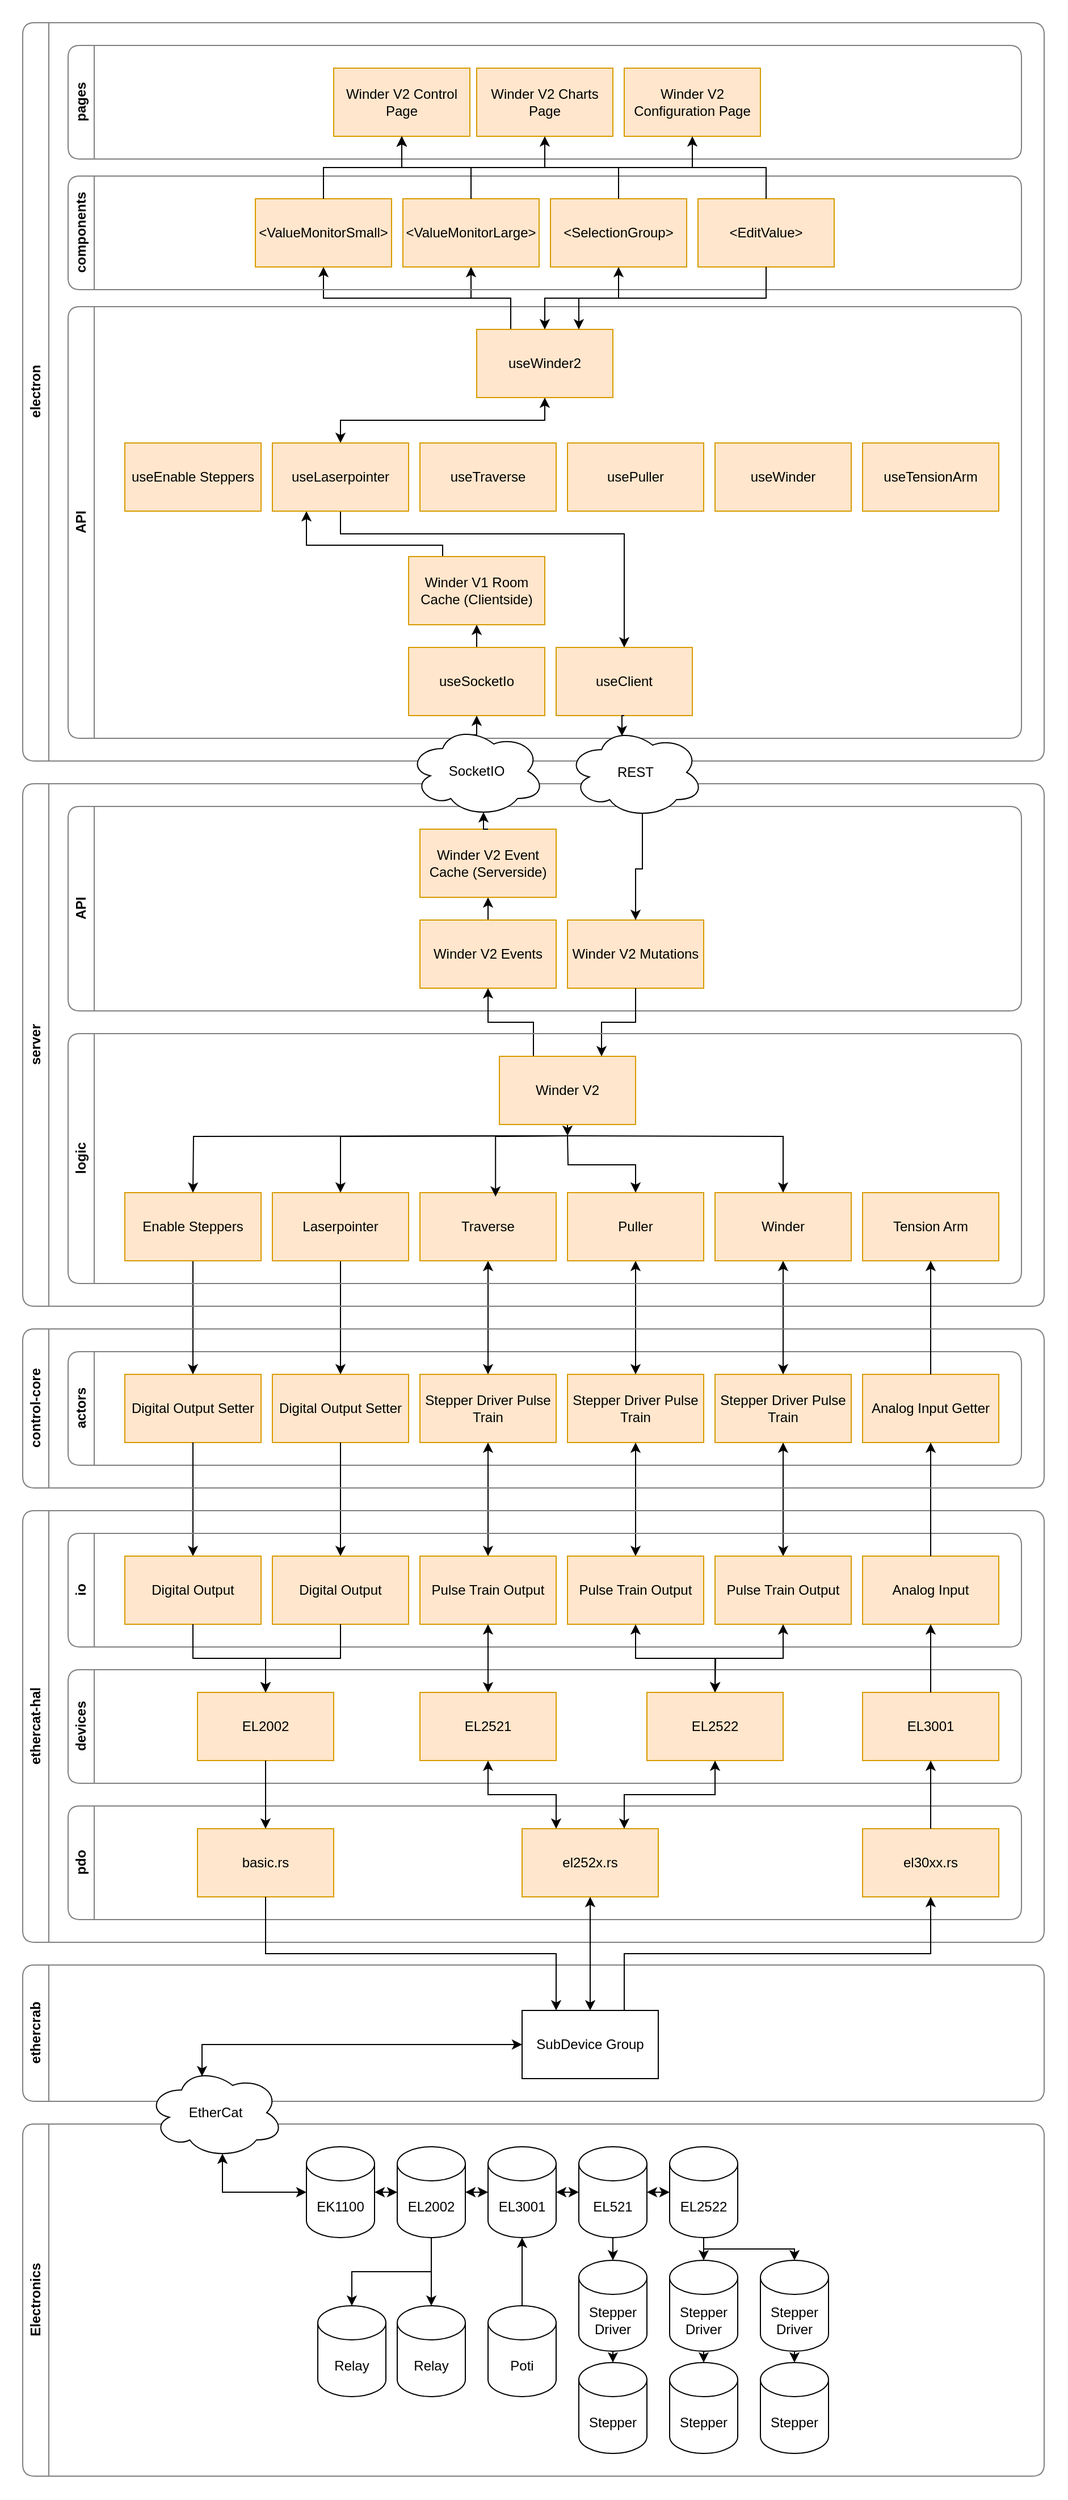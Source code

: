 <mxfile>
    <diagram name="Page-1" id="TPjBxsTrKfkMUETpgSOp">
        <mxGraphModel dx="678" dy="984" grid="1" gridSize="10" guides="1" tooltips="1" connect="1" arrows="1" fold="1" page="1" pageScale="1" pageWidth="827" pageHeight="1169" math="0" shadow="0">
            <root>
                <mxCell id="0"/>
                <mxCell id="1" parent="0"/>
                <mxCell id="13" value="" style="swimlane;startSize=0;swimlaneFillColor=default;strokeColor=none;" vertex="1" parent="1">
                    <mxGeometry x="380" y="30" width="940" height="2200" as="geometry"/>
                </mxCell>
                <mxCell id="PiR0quXcLcdD8ighfNz7-60" value="actors" style="swimlane;horizontal=0;whiteSpace=wrap;html=1;gradientColor=none;rounded=1;shadow=0;strokeColor=#808080;" parent="13" vertex="1">
                    <mxGeometry x="60" y="1190" width="840" height="100" as="geometry"/>
                </mxCell>
                <mxCell id="PiR0quXcLcdD8ighfNz7-48" value="Digital Output Setter" style="rounded=0;whiteSpace=wrap;html=1;fillColor=#ffe6cc;strokeColor=#d79b00;" parent="PiR0quXcLcdD8ighfNz7-60" vertex="1">
                    <mxGeometry x="180" y="20" width="120" height="60" as="geometry"/>
                </mxCell>
                <mxCell id="PiR0quXcLcdD8ighfNz7-49" value="Stepper Driver Pulse Train" style="rounded=0;whiteSpace=wrap;html=1;fillColor=#ffe6cc;strokeColor=#d79b00;" parent="PiR0quXcLcdD8ighfNz7-60" vertex="1">
                    <mxGeometry x="440" y="20" width="120" height="60" as="geometry"/>
                </mxCell>
                <mxCell id="PiR0quXcLcdD8ighfNz7-50" value="Stepper Driver Pulse Train" style="rounded=0;whiteSpace=wrap;html=1;fillColor=#ffe6cc;strokeColor=#d79b00;" parent="PiR0quXcLcdD8ighfNz7-60" vertex="1">
                    <mxGeometry x="570" y="20" width="120" height="60" as="geometry"/>
                </mxCell>
                <mxCell id="PiR0quXcLcdD8ighfNz7-51" value="Stepper Driver Pulse Train" style="rounded=0;whiteSpace=wrap;html=1;fillColor=#ffe6cc;strokeColor=#d79b00;" parent="PiR0quXcLcdD8ighfNz7-60" vertex="1">
                    <mxGeometry x="310" y="20" width="120" height="60" as="geometry"/>
                </mxCell>
                <mxCell id="PiR0quXcLcdD8ighfNz7-52" value="Analog Input Getter" style="rounded=0;whiteSpace=wrap;html=1;fillColor=#ffe6cc;strokeColor=#d79b00;" parent="PiR0quXcLcdD8ighfNz7-60" vertex="1">
                    <mxGeometry x="700" y="20" width="120" height="60" as="geometry"/>
                </mxCell>
                <mxCell id="PiR0quXcLcdD8ighfNz7-62" value="Digital Output Setter" style="rounded=0;whiteSpace=wrap;html=1;fillColor=#ffe6cc;strokeColor=#d79b00;" parent="PiR0quXcLcdD8ighfNz7-60" vertex="1">
                    <mxGeometry x="50" y="20" width="120" height="60" as="geometry"/>
                </mxCell>
                <mxCell id="PiR0quXcLcdD8ighfNz7-79" style="edgeStyle=orthogonalEdgeStyle;rounded=0;orthogonalLoop=1;jettySize=auto;html=1;exitX=0.5;exitY=1;exitDx=0;exitDy=0;entryX=0.5;entryY=0;entryDx=0;entryDy=0;" parent="13" source="PiR0quXcLcdD8ighfNz7-63" target="PiR0quXcLcdD8ighfNz7-62" edge="1">
                    <mxGeometry relative="1" as="geometry">
                        <mxPoint x="170" y="1170" as="targetPoint"/>
                    </mxGeometry>
                </mxCell>
                <mxCell id="PiR0quXcLcdD8ighfNz7-80" style="edgeStyle=orthogonalEdgeStyle;rounded=0;orthogonalLoop=1;jettySize=auto;html=1;exitX=0.5;exitY=1;exitDx=0;exitDy=0;entryX=0.5;entryY=0;entryDx=0;entryDy=0;" parent="13" source="PiR0quXcLcdD8ighfNz7-45" target="PiR0quXcLcdD8ighfNz7-48" edge="1">
                    <mxGeometry relative="1" as="geometry">
                        <mxPoint x="300" y="1170" as="targetPoint"/>
                    </mxGeometry>
                </mxCell>
                <mxCell id="PiR0quXcLcdD8ighfNz7-81" style="edgeStyle=orthogonalEdgeStyle;rounded=0;orthogonalLoop=1;jettySize=auto;html=1;exitX=0.5;exitY=1;exitDx=0;exitDy=0;startArrow=classic;startFill=1;entryX=0.5;entryY=0;entryDx=0;entryDy=0;" parent="13" source="PiR0quXcLcdD8ighfNz7-43" target="PiR0quXcLcdD8ighfNz7-51" edge="1">
                    <mxGeometry relative="1" as="geometry">
                        <mxPoint x="430" y="1170" as="targetPoint"/>
                    </mxGeometry>
                </mxCell>
                <mxCell id="PiR0quXcLcdD8ighfNz7-82" style="edgeStyle=orthogonalEdgeStyle;rounded=0;orthogonalLoop=1;jettySize=auto;html=1;exitX=0.5;exitY=1;exitDx=0;exitDy=0;entryX=0.5;entryY=0;entryDx=0;entryDy=0;startArrow=classic;startFill=1;" parent="13" source="PiR0quXcLcdD8ighfNz7-44" target="PiR0quXcLcdD8ighfNz7-49" edge="1">
                    <mxGeometry relative="1" as="geometry">
                        <mxPoint x="560" y="1170" as="targetPoint"/>
                    </mxGeometry>
                </mxCell>
                <mxCell id="PiR0quXcLcdD8ighfNz7-83" style="edgeStyle=orthogonalEdgeStyle;rounded=0;orthogonalLoop=1;jettySize=auto;html=1;exitX=0.5;exitY=1;exitDx=0;exitDy=0;entryX=0.5;entryY=0;entryDx=0;entryDy=0;startArrow=classic;startFill=1;" parent="13" source="PiR0quXcLcdD8ighfNz7-46" target="PiR0quXcLcdD8ighfNz7-50" edge="1">
                    <mxGeometry relative="1" as="geometry">
                        <mxPoint x="690" y="1170" as="targetPoint"/>
                    </mxGeometry>
                </mxCell>
                <mxCell id="PiR0quXcLcdD8ighfNz7-91" style="edgeStyle=orthogonalEdgeStyle;rounded=0;orthogonalLoop=1;jettySize=auto;html=1;exitX=0.5;exitY=1;exitDx=0;exitDy=0;entryX=0.5;entryY=0;entryDx=0;entryDy=0;" parent="13" source="PiR0quXcLcdD8ighfNz7-62" target="PiR0quXcLcdD8ighfNz7-57" edge="1">
                    <mxGeometry relative="1" as="geometry"/>
                </mxCell>
                <mxCell id="PiR0quXcLcdD8ighfNz7-92" style="edgeStyle=orthogonalEdgeStyle;rounded=0;orthogonalLoop=1;jettySize=auto;html=1;exitX=0.5;exitY=1;exitDx=0;exitDy=0;entryX=0.5;entryY=0;entryDx=0;entryDy=0;" parent="13" source="PiR0quXcLcdD8ighfNz7-48" target="PiR0quXcLcdD8ighfNz7-64" edge="1">
                    <mxGeometry relative="1" as="geometry"/>
                </mxCell>
                <mxCell id="PiR0quXcLcdD8ighfNz7-93" style="edgeStyle=orthogonalEdgeStyle;rounded=0;orthogonalLoop=1;jettySize=auto;html=1;exitX=0.5;exitY=1;exitDx=0;exitDy=0;entryX=0.5;entryY=0;entryDx=0;entryDy=0;startArrow=classic;startFill=1;" parent="13" source="PiR0quXcLcdD8ighfNz7-51" target="PiR0quXcLcdD8ighfNz7-55" edge="1">
                    <mxGeometry relative="1" as="geometry"/>
                </mxCell>
                <mxCell id="PiR0quXcLcdD8ighfNz7-94" style="edgeStyle=orthogonalEdgeStyle;rounded=0;orthogonalLoop=1;jettySize=auto;html=1;exitX=0.5;exitY=1;exitDx=0;exitDy=0;entryX=0.5;entryY=0;entryDx=0;entryDy=0;startArrow=classic;startFill=1;" parent="13" source="PiR0quXcLcdD8ighfNz7-49" target="PiR0quXcLcdD8ighfNz7-54" edge="1">
                    <mxGeometry relative="1" as="geometry"/>
                </mxCell>
                <mxCell id="PiR0quXcLcdD8ighfNz7-95" style="edgeStyle=orthogonalEdgeStyle;rounded=0;orthogonalLoop=1;jettySize=auto;html=1;exitX=0.5;exitY=1;exitDx=0;exitDy=0;entryX=0.5;entryY=0;entryDx=0;entryDy=0;startArrow=classic;startFill=1;" parent="13" source="PiR0quXcLcdD8ighfNz7-50" target="PiR0quXcLcdD8ighfNz7-53" edge="1">
                    <mxGeometry relative="1" as="geometry"/>
                </mxCell>
                <mxCell id="PiR0quXcLcdD8ighfNz7-105" value="ethercat-hal" style="swimlane;horizontal=0;whiteSpace=wrap;html=1;gradientColor=none;rounded=1;shadow=0;strokeColor=#808080;" parent="13" vertex="1">
                    <mxGeometry x="20" y="1330" width="900" height="380" as="geometry"/>
                </mxCell>
                <mxCell id="PiR0quXcLcdD8ighfNz7-61" value="io" style="swimlane;horizontal=0;whiteSpace=wrap;html=1;gradientColor=none;rounded=1;shadow=0;strokeColor=#808080;" parent="PiR0quXcLcdD8ighfNz7-105" vertex="1">
                    <mxGeometry x="40" y="20" width="840" height="100" as="geometry"/>
                </mxCell>
                <mxCell id="PiR0quXcLcdD8ighfNz7-57" value="Digital Output" style="rounded=0;whiteSpace=wrap;html=1;fillColor=#ffe6cc;strokeColor=#d79b00;" parent="PiR0quXcLcdD8ighfNz7-61" vertex="1">
                    <mxGeometry x="50" y="20" width="120" height="60" as="geometry"/>
                </mxCell>
                <mxCell id="PiR0quXcLcdD8ighfNz7-55" value="Pulse Train Output" style="rounded=0;whiteSpace=wrap;html=1;fillColor=#ffe6cc;strokeColor=#d79b00;" parent="PiR0quXcLcdD8ighfNz7-61" vertex="1">
                    <mxGeometry x="310" y="20" width="120" height="60" as="geometry"/>
                </mxCell>
                <mxCell id="PiR0quXcLcdD8ighfNz7-99" style="edgeStyle=orthogonalEdgeStyle;rounded=0;orthogonalLoop=1;jettySize=auto;html=1;exitX=0.5;exitY=1;exitDx=0;exitDy=0;startArrow=classic;startFill=1;" parent="PiR0quXcLcdD8ighfNz7-61" source="PiR0quXcLcdD8ighfNz7-54" edge="1">
                    <mxGeometry relative="1" as="geometry">
                        <mxPoint x="570" y="140.0" as="targetPoint"/>
                    </mxGeometry>
                </mxCell>
                <mxCell id="PiR0quXcLcdD8ighfNz7-54" value="Pulse Train Output" style="rounded=0;whiteSpace=wrap;html=1;fillColor=#ffe6cc;strokeColor=#d79b00;" parent="PiR0quXcLcdD8ighfNz7-61" vertex="1">
                    <mxGeometry x="440" y="20" width="120" height="60" as="geometry"/>
                </mxCell>
                <mxCell id="PiR0quXcLcdD8ighfNz7-53" value="Pulse Train Output" style="rounded=0;whiteSpace=wrap;html=1;fillColor=#ffe6cc;strokeColor=#d79b00;" parent="PiR0quXcLcdD8ighfNz7-61" vertex="1">
                    <mxGeometry x="570" y="20" width="120" height="60" as="geometry"/>
                </mxCell>
                <mxCell id="PiR0quXcLcdD8ighfNz7-56" value="Analog Input" style="rounded=0;whiteSpace=wrap;html=1;fillColor=#ffe6cc;strokeColor=#d79b00;" parent="PiR0quXcLcdD8ighfNz7-61" vertex="1">
                    <mxGeometry x="700" y="20" width="120" height="60" as="geometry"/>
                </mxCell>
                <mxCell id="PiR0quXcLcdD8ighfNz7-64" value="Digital Output" style="rounded=0;whiteSpace=wrap;html=1;fillColor=#ffe6cc;strokeColor=#d79b00;" parent="PiR0quXcLcdD8ighfNz7-61" vertex="1">
                    <mxGeometry x="180" y="20" width="120" height="60" as="geometry"/>
                </mxCell>
                <mxCell id="PiR0quXcLcdD8ighfNz7-65" value="devices" style="swimlane;horizontal=0;whiteSpace=wrap;html=1;gradientColor=none;rounded=1;shadow=0;strokeColor=#808080;" parent="PiR0quXcLcdD8ighfNz7-105" vertex="1">
                    <mxGeometry x="40" y="140" width="840" height="100" as="geometry"/>
                </mxCell>
                <mxCell id="PiR0quXcLcdD8ighfNz7-66" value="EL2002" style="rounded=0;whiteSpace=wrap;html=1;fillColor=#ffe6cc;strokeColor=#d79b00;" parent="PiR0quXcLcdD8ighfNz7-65" vertex="1">
                    <mxGeometry x="114" y="20" width="120" height="60" as="geometry"/>
                </mxCell>
                <mxCell id="PiR0quXcLcdD8ighfNz7-67" value="EL2521" style="rounded=0;whiteSpace=wrap;html=1;fillColor=#ffe6cc;strokeColor=#d79b00;" parent="PiR0quXcLcdD8ighfNz7-65" vertex="1">
                    <mxGeometry x="310" y="20" width="120" height="60" as="geometry"/>
                </mxCell>
                <mxCell id="PiR0quXcLcdD8ighfNz7-69" value="EL2522" style="rounded=0;whiteSpace=wrap;html=1;fillColor=#ffe6cc;strokeColor=#d79b00;" parent="PiR0quXcLcdD8ighfNz7-65" vertex="1">
                    <mxGeometry x="510" y="20" width="120" height="60" as="geometry"/>
                </mxCell>
                <mxCell id="PiR0quXcLcdD8ighfNz7-70" value="EL3001" style="rounded=0;whiteSpace=wrap;html=1;fillColor=#ffe6cc;strokeColor=#d79b00;" parent="PiR0quXcLcdD8ighfNz7-65" vertex="1">
                    <mxGeometry x="700" y="20" width="120" height="60" as="geometry"/>
                </mxCell>
                <mxCell id="PiR0quXcLcdD8ighfNz7-72" value="pdo" style="swimlane;horizontal=0;whiteSpace=wrap;html=1;gradientColor=none;rounded=1;shadow=0;strokeColor=#808080;" parent="PiR0quXcLcdD8ighfNz7-105" vertex="1">
                    <mxGeometry x="40" y="260" width="840" height="100" as="geometry"/>
                </mxCell>
                <mxCell id="PiR0quXcLcdD8ighfNz7-77" value="el30xx.rs" style="rounded=0;whiteSpace=wrap;html=1;fillColor=#ffe6cc;strokeColor=#d79b00;" parent="PiR0quXcLcdD8ighfNz7-72" vertex="1">
                    <mxGeometry x="700" y="20" width="120" height="60" as="geometry"/>
                </mxCell>
                <mxCell id="PiR0quXcLcdD8ighfNz7-98" style="edgeStyle=orthogonalEdgeStyle;rounded=0;orthogonalLoop=1;jettySize=auto;html=1;exitX=0.5;exitY=1;exitDx=0;exitDy=0;entryX=0.5;entryY=0;entryDx=0;entryDy=0;startArrow=classic;startFill=1;" parent="PiR0quXcLcdD8ighfNz7-105" source="PiR0quXcLcdD8ighfNz7-53" target="PiR0quXcLcdD8ighfNz7-69" edge="1">
                    <mxGeometry relative="1" as="geometry"/>
                </mxCell>
                <mxCell id="PiR0quXcLcdD8ighfNz7-100" style="edgeStyle=orthogonalEdgeStyle;rounded=0;orthogonalLoop=1;jettySize=auto;html=1;exitX=0.5;exitY=1;exitDx=0;exitDy=0;entryX=0.5;entryY=0;entryDx=0;entryDy=0;startArrow=classic;startFill=1;" parent="PiR0quXcLcdD8ighfNz7-105" source="PiR0quXcLcdD8ighfNz7-55" target="PiR0quXcLcdD8ighfNz7-67" edge="1">
                    <mxGeometry relative="1" as="geometry"/>
                </mxCell>
                <mxCell id="PiR0quXcLcdD8ighfNz7-101" style="edgeStyle=orthogonalEdgeStyle;rounded=0;orthogonalLoop=1;jettySize=auto;html=1;exitX=0.5;exitY=1;exitDx=0;exitDy=0;entryX=0.5;entryY=0;entryDx=0;entryDy=0;" parent="PiR0quXcLcdD8ighfNz7-105" source="PiR0quXcLcdD8ighfNz7-64" target="PiR0quXcLcdD8ighfNz7-66" edge="1">
                    <mxGeometry relative="1" as="geometry"/>
                </mxCell>
                <mxCell id="PiR0quXcLcdD8ighfNz7-104" style="edgeStyle=orthogonalEdgeStyle;rounded=0;orthogonalLoop=1;jettySize=auto;html=1;exitX=0.5;exitY=1;exitDx=0;exitDy=0;entryX=0.5;entryY=0;entryDx=0;entryDy=0;" parent="PiR0quXcLcdD8ighfNz7-105" source="PiR0quXcLcdD8ighfNz7-57" target="PiR0quXcLcdD8ighfNz7-66" edge="1">
                    <mxGeometry relative="1" as="geometry"/>
                </mxCell>
                <mxCell id="PiR0quXcLcdD8ighfNz7-73" value="basic.rs" style="rounded=0;whiteSpace=wrap;html=1;fillColor=#ffe6cc;strokeColor=#d79b00;" parent="PiR0quXcLcdD8ighfNz7-105" vertex="1">
                    <mxGeometry x="154" y="280" width="120" height="60" as="geometry"/>
                </mxCell>
                <mxCell id="PiR0quXcLcdD8ighfNz7-74" value="el252x.rs" style="rounded=0;whiteSpace=wrap;html=1;fillColor=#ffe6cc;strokeColor=#d79b00;" parent="PiR0quXcLcdD8ighfNz7-105" vertex="1">
                    <mxGeometry x="440" y="280" width="120" height="60" as="geometry"/>
                </mxCell>
                <mxCell id="PiR0quXcLcdD8ighfNz7-113" style="edgeStyle=orthogonalEdgeStyle;rounded=0;orthogonalLoop=1;jettySize=auto;html=1;exitX=0.5;exitY=1;exitDx=0;exitDy=0;entryX=0.5;entryY=0;entryDx=0;entryDy=0;" parent="PiR0quXcLcdD8ighfNz7-105" source="PiR0quXcLcdD8ighfNz7-66" target="PiR0quXcLcdD8ighfNz7-73" edge="1">
                    <mxGeometry relative="1" as="geometry"/>
                </mxCell>
                <mxCell id="PiR0quXcLcdD8ighfNz7-140" style="edgeStyle=orthogonalEdgeStyle;rounded=0;orthogonalLoop=1;jettySize=auto;html=1;exitX=0.5;exitY=1;exitDx=0;exitDy=0;entryX=0.25;entryY=0;entryDx=0;entryDy=0;startArrow=classic;startFill=1;" parent="PiR0quXcLcdD8ighfNz7-105" source="PiR0quXcLcdD8ighfNz7-67" target="PiR0quXcLcdD8ighfNz7-74" edge="1">
                    <mxGeometry relative="1" as="geometry"/>
                </mxCell>
                <mxCell id="PiR0quXcLcdD8ighfNz7-141" style="edgeStyle=orthogonalEdgeStyle;rounded=0;orthogonalLoop=1;jettySize=auto;html=1;exitX=0.5;exitY=1;exitDx=0;exitDy=0;entryX=0.75;entryY=0;entryDx=0;entryDy=0;startArrow=classic;startFill=1;" parent="PiR0quXcLcdD8ighfNz7-105" source="PiR0quXcLcdD8ighfNz7-69" target="PiR0quXcLcdD8ighfNz7-74" edge="1">
                    <mxGeometry relative="1" as="geometry"/>
                </mxCell>
                <mxCell id="PiR0quXcLcdD8ighfNz7-142" style="edgeStyle=orthogonalEdgeStyle;rounded=0;orthogonalLoop=1;jettySize=auto;html=1;exitX=0.5;exitY=0;exitDx=0;exitDy=0;entryX=0.5;entryY=1;entryDx=0;entryDy=0;" parent="PiR0quXcLcdD8ighfNz7-105" source="PiR0quXcLcdD8ighfNz7-77" target="PiR0quXcLcdD8ighfNz7-70" edge="1">
                    <mxGeometry relative="1" as="geometry"/>
                </mxCell>
                <mxCell id="PiR0quXcLcdD8ighfNz7-143" style="edgeStyle=orthogonalEdgeStyle;rounded=0;orthogonalLoop=1;jettySize=auto;html=1;exitX=0.5;exitY=0;exitDx=0;exitDy=0;entryX=0.5;entryY=1;entryDx=0;entryDy=0;" parent="PiR0quXcLcdD8ighfNz7-105" source="PiR0quXcLcdD8ighfNz7-70" target="PiR0quXcLcdD8ighfNz7-56" edge="1">
                    <mxGeometry relative="1" as="geometry"/>
                </mxCell>
                <mxCell id="PiR0quXcLcdD8ighfNz7-112" value="server" style="swimlane;horizontal=0;whiteSpace=wrap;html=1;gradientColor=none;rounded=1;shadow=0;strokeColor=#808080;" parent="13" vertex="1">
                    <mxGeometry x="20" y="690" width="900" height="460" as="geometry"/>
                </mxCell>
                <mxCell id="PiR0quXcLcdD8ighfNz7-118" value="API" style="swimlane;horizontal=0;whiteSpace=wrap;html=1;gradientColor=none;rounded=1;shadow=0;strokeColor=#808080;" parent="PiR0quXcLcdD8ighfNz7-112" vertex="1">
                    <mxGeometry x="40" y="20" width="840" height="180" as="geometry"/>
                </mxCell>
                <mxCell id="PiR0quXcLcdD8ighfNz7-225" style="edgeStyle=orthogonalEdgeStyle;rounded=0;orthogonalLoop=1;jettySize=auto;html=1;exitX=0.5;exitY=0;exitDx=0;exitDy=0;entryX=0.5;entryY=1;entryDx=0;entryDy=0;" parent="PiR0quXcLcdD8ighfNz7-118" source="PiR0quXcLcdD8ighfNz7-226" target="PiR0quXcLcdD8ighfNz7-228" edge="1">
                    <mxGeometry relative="1" as="geometry"/>
                </mxCell>
                <mxCell id="PiR0quXcLcdD8ighfNz7-226" value="Winder V2 Events" style="rounded=0;whiteSpace=wrap;html=1;fillColor=#ffe6cc;strokeColor=#d79b00;" parent="PiR0quXcLcdD8ighfNz7-118" vertex="1">
                    <mxGeometry x="310" y="100" width="120" height="60" as="geometry"/>
                </mxCell>
                <mxCell id="PiR0quXcLcdD8ighfNz7-227" value="Winder V2 Mutations" style="rounded=0;whiteSpace=wrap;html=1;fillColor=#ffe6cc;strokeColor=#d79b00;" parent="PiR0quXcLcdD8ighfNz7-118" vertex="1">
                    <mxGeometry x="440" y="100" width="120" height="60" as="geometry"/>
                </mxCell>
                <mxCell id="PiR0quXcLcdD8ighfNz7-228" value="Winder V2 Event Cache (Serverside)" style="rounded=0;whiteSpace=wrap;html=1;fillColor=#ffe6cc;strokeColor=#d79b00;" parent="PiR0quXcLcdD8ighfNz7-118" vertex="1">
                    <mxGeometry x="310" y="20" width="120" height="60" as="geometry"/>
                </mxCell>
                <mxCell id="PiR0quXcLcdD8ighfNz7-45" value="Laserpointer" style="rounded=0;whiteSpace=wrap;html=1;fillColor=#ffe6cc;strokeColor=#d79b00;" parent="PiR0quXcLcdD8ighfNz7-112" vertex="1">
                    <mxGeometry x="220" y="360" width="120" height="60" as="geometry"/>
                </mxCell>
                <mxCell id="PiR0quXcLcdD8ighfNz7-43" value="Traverse" style="rounded=0;whiteSpace=wrap;html=1;fillColor=#ffe6cc;strokeColor=#d79b00;" parent="PiR0quXcLcdD8ighfNz7-112" vertex="1">
                    <mxGeometry x="350" y="360" width="120" height="60" as="geometry"/>
                </mxCell>
                <mxCell id="PiR0quXcLcdD8ighfNz7-44" value="Puller" style="rounded=0;whiteSpace=wrap;html=1;fillColor=#ffe6cc;strokeColor=#d79b00;" parent="PiR0quXcLcdD8ighfNz7-112" vertex="1">
                    <mxGeometry x="480" y="360" width="120" height="60" as="geometry"/>
                </mxCell>
                <mxCell id="PiR0quXcLcdD8ighfNz7-46" value="Winder" style="rounded=0;whiteSpace=wrap;html=1;fillColor=#ffe6cc;strokeColor=#d79b00;" parent="PiR0quXcLcdD8ighfNz7-112" vertex="1">
                    <mxGeometry x="610" y="360" width="120" height="60" as="geometry"/>
                </mxCell>
                <mxCell id="PiR0quXcLcdD8ighfNz7-47" value="Tension Arm" style="rounded=0;whiteSpace=wrap;html=1;fillColor=#ffe6cc;strokeColor=#d79b00;" parent="PiR0quXcLcdD8ighfNz7-112" vertex="1">
                    <mxGeometry x="740" y="360" width="120" height="60" as="geometry"/>
                </mxCell>
                <mxCell id="PiR0quXcLcdD8ighfNz7-63" value="Enable Steppers" style="rounded=0;whiteSpace=wrap;html=1;fillColor=#ffe6cc;strokeColor=#d79b00;" parent="PiR0quXcLcdD8ighfNz7-112" vertex="1">
                    <mxGeometry x="90" y="360" width="120" height="60" as="geometry"/>
                </mxCell>
                <mxCell id="PiR0quXcLcdD8ighfNz7-85" style="edgeStyle=orthogonalEdgeStyle;rounded=0;orthogonalLoop=1;jettySize=auto;html=1;exitX=0.5;exitY=1;exitDx=0;exitDy=0;" parent="PiR0quXcLcdD8ighfNz7-112" edge="1">
                    <mxGeometry relative="1" as="geometry">
                        <mxPoint x="480" y="310" as="sourcePoint"/>
                        <mxPoint x="150" y="360" as="targetPoint"/>
                    </mxGeometry>
                </mxCell>
                <mxCell id="PiR0quXcLcdD8ighfNz7-86" style="edgeStyle=orthogonalEdgeStyle;rounded=0;orthogonalLoop=1;jettySize=auto;html=1;exitX=0.5;exitY=1;exitDx=0;exitDy=0;" parent="PiR0quXcLcdD8ighfNz7-112" target="PiR0quXcLcdD8ighfNz7-45" edge="1">
                    <mxGeometry relative="1" as="geometry">
                        <mxPoint x="480" y="310" as="sourcePoint"/>
                    </mxGeometry>
                </mxCell>
                <mxCell id="PiR0quXcLcdD8ighfNz7-88" style="edgeStyle=orthogonalEdgeStyle;rounded=0;orthogonalLoop=1;jettySize=auto;html=1;exitX=0.5;exitY=1;exitDx=0;exitDy=0;entryX=0.5;entryY=0;entryDx=0;entryDy=0;" parent="PiR0quXcLcdD8ighfNz7-112" target="PiR0quXcLcdD8ighfNz7-44" edge="1">
                    <mxGeometry relative="1" as="geometry">
                        <mxPoint x="480" y="310" as="sourcePoint"/>
                    </mxGeometry>
                </mxCell>
                <mxCell id="PiR0quXcLcdD8ighfNz7-89" style="edgeStyle=orthogonalEdgeStyle;rounded=0;orthogonalLoop=1;jettySize=auto;html=1;exitX=0.5;exitY=1;exitDx=0;exitDy=0;" parent="PiR0quXcLcdD8ighfNz7-112" target="PiR0quXcLcdD8ighfNz7-46" edge="1">
                    <mxGeometry relative="1" as="geometry">
                        <mxPoint x="480" y="310" as="sourcePoint"/>
                    </mxGeometry>
                </mxCell>
                <mxCell id="PiR0quXcLcdD8ighfNz7-87" style="edgeStyle=orthogonalEdgeStyle;rounded=0;orthogonalLoop=1;jettySize=auto;html=1;exitX=0.5;exitY=1;exitDx=0;exitDy=0;entryX=0.555;entryY=0.059;entryDx=0;entryDy=0;entryPerimeter=0;" parent="PiR0quXcLcdD8ighfNz7-112" target="PiR0quXcLcdD8ighfNz7-43" edge="1">
                    <mxGeometry relative="1" as="geometry">
                        <mxPoint x="480" y="310" as="sourcePoint"/>
                    </mxGeometry>
                </mxCell>
                <mxCell id="PiR0quXcLcdD8ighfNz7-219" style="edgeStyle=orthogonalEdgeStyle;rounded=0;orthogonalLoop=1;jettySize=auto;html=1;exitX=0.5;exitY=1;exitDx=0;exitDy=0;" parent="PiR0quXcLcdD8ighfNz7-112" source="PiR0quXcLcdD8ighfNz7-14" edge="1">
                    <mxGeometry relative="1" as="geometry">
                        <mxPoint x="480.071" y="310" as="targetPoint"/>
                    </mxGeometry>
                </mxCell>
                <mxCell id="PiR0quXcLcdD8ighfNz7-223" style="edgeStyle=orthogonalEdgeStyle;rounded=0;orthogonalLoop=1;jettySize=auto;html=1;exitX=0.25;exitY=0;exitDx=0;exitDy=0;entryX=0.5;entryY=1;entryDx=0;entryDy=0;" parent="PiR0quXcLcdD8ighfNz7-112" source="PiR0quXcLcdD8ighfNz7-14" target="PiR0quXcLcdD8ighfNz7-226" edge="1">
                    <mxGeometry relative="1" as="geometry">
                        <mxPoint x="410" y="270.0" as="targetPoint"/>
                    </mxGeometry>
                </mxCell>
                <mxCell id="PiR0quXcLcdD8ighfNz7-14" value="Winder V2" style="rounded=0;whiteSpace=wrap;html=1;fillColor=#ffe6cc;strokeColor=#d79b00;" parent="PiR0quXcLcdD8ighfNz7-112" vertex="1">
                    <mxGeometry x="420" y="240" width="120" height="60" as="geometry"/>
                </mxCell>
                <mxCell id="PiR0quXcLcdD8ighfNz7-222" style="edgeStyle=orthogonalEdgeStyle;rounded=0;orthogonalLoop=1;jettySize=auto;html=1;exitX=0.5;exitY=1;exitDx=0;exitDy=0;entryX=0.75;entryY=0;entryDx=0;entryDy=0;" parent="PiR0quXcLcdD8ighfNz7-112" source="PiR0quXcLcdD8ighfNz7-227" target="PiR0quXcLcdD8ighfNz7-14" edge="1">
                    <mxGeometry relative="1" as="geometry">
                        <mxPoint x="540" y="270.0" as="sourcePoint"/>
                    </mxGeometry>
                </mxCell>
                <mxCell id="PiR0quXcLcdD8ighfNz7-58" value="logic" style="swimlane;horizontal=0;whiteSpace=wrap;html=1;gradientColor=none;rounded=1;shadow=0;strokeColor=#808080;" parent="PiR0quXcLcdD8ighfNz7-112" vertex="1">
                    <mxGeometry x="40" y="220" width="840" height="220" as="geometry"/>
                </mxCell>
                <mxCell id="PiR0quXcLcdD8ighfNz7-129" value="ethercrab" style="swimlane;horizontal=0;whiteSpace=wrap;html=1;gradientColor=none;rounded=1;shadow=0;strokeColor=#808080;" parent="13" vertex="1">
                    <mxGeometry x="20" y="1730" width="900" height="120" as="geometry"/>
                </mxCell>
                <mxCell id="PiR0quXcLcdD8ighfNz7-132" value="SubDevice Group" style="rounded=0;whiteSpace=wrap;html=1;" parent="PiR0quXcLcdD8ighfNz7-129" vertex="1">
                    <mxGeometry x="440" y="40" width="120" height="60" as="geometry"/>
                </mxCell>
                <mxCell id="PiR0quXcLcdD8ighfNz7-144" style="edgeStyle=orthogonalEdgeStyle;rounded=0;orthogonalLoop=1;jettySize=auto;html=1;exitX=0.5;exitY=0;exitDx=0;exitDy=0;entryX=0.5;entryY=1;entryDx=0;entryDy=0;" parent="13" source="PiR0quXcLcdD8ighfNz7-56" target="PiR0quXcLcdD8ighfNz7-52" edge="1">
                    <mxGeometry relative="1" as="geometry"/>
                </mxCell>
                <mxCell id="PiR0quXcLcdD8ighfNz7-146" style="edgeStyle=orthogonalEdgeStyle;rounded=0;orthogonalLoop=1;jettySize=auto;html=1;exitX=0.5;exitY=0;exitDx=0;exitDy=0;entryX=0.5;entryY=1;entryDx=0;entryDy=0;" parent="13" source="PiR0quXcLcdD8ighfNz7-52" target="PiR0quXcLcdD8ighfNz7-47" edge="1">
                    <mxGeometry relative="1" as="geometry">
                        <mxPoint x="820" y="1170" as="sourcePoint"/>
                    </mxGeometry>
                </mxCell>
                <mxCell id="PiR0quXcLcdD8ighfNz7-147" style="edgeStyle=orthogonalEdgeStyle;rounded=0;orthogonalLoop=1;jettySize=auto;html=1;exitX=0.5;exitY=1;exitDx=0;exitDy=0;entryX=0.25;entryY=0;entryDx=0;entryDy=0;" parent="13" source="PiR0quXcLcdD8ighfNz7-73" target="PiR0quXcLcdD8ighfNz7-132" edge="1">
                    <mxGeometry relative="1" as="geometry"/>
                </mxCell>
                <mxCell id="PiR0quXcLcdD8ighfNz7-148" style="edgeStyle=orthogonalEdgeStyle;rounded=0;orthogonalLoop=1;jettySize=auto;html=1;exitX=0.5;exitY=1;exitDx=0;exitDy=0;entryX=0.5;entryY=0;entryDx=0;entryDy=0;startArrow=classic;startFill=1;" parent="13" source="PiR0quXcLcdD8ighfNz7-74" target="PiR0quXcLcdD8ighfNz7-132" edge="1">
                    <mxGeometry relative="1" as="geometry"/>
                </mxCell>
                <mxCell id="PiR0quXcLcdD8ighfNz7-149" style="edgeStyle=orthogonalEdgeStyle;rounded=0;orthogonalLoop=1;jettySize=auto;html=1;exitX=0.75;exitY=0;exitDx=0;exitDy=0;entryX=0.5;entryY=1;entryDx=0;entryDy=0;" parent="13" source="PiR0quXcLcdD8ighfNz7-132" target="PiR0quXcLcdD8ighfNz7-77" edge="1">
                    <mxGeometry relative="1" as="geometry"/>
                </mxCell>
                <mxCell id="PiR0quXcLcdD8ighfNz7-186" value="Electronics" style="swimlane;horizontal=0;whiteSpace=wrap;html=1;gradientColor=none;rounded=1;shadow=0;strokeColor=#808080;" parent="13" vertex="1">
                    <mxGeometry x="20" y="1870" width="900" height="310" as="geometry"/>
                </mxCell>
                <mxCell id="PiR0quXcLcdD8ighfNz7-157" value="EK1100" style="shape=cylinder3;whiteSpace=wrap;html=1;boundedLbl=1;backgroundOutline=1;size=15;" parent="PiR0quXcLcdD8ighfNz7-186" vertex="1">
                    <mxGeometry x="250" y="20" width="60" height="80" as="geometry"/>
                </mxCell>
                <mxCell id="PiR0quXcLcdD8ighfNz7-159" value="EL2002" style="shape=cylinder3;whiteSpace=wrap;html=1;boundedLbl=1;backgroundOutline=1;size=15;" parent="PiR0quXcLcdD8ighfNz7-186" vertex="1">
                    <mxGeometry x="330" y="20" width="60" height="80" as="geometry"/>
                </mxCell>
                <mxCell id="PiR0quXcLcdD8ighfNz7-160" value="EL3001" style="shape=cylinder3;whiteSpace=wrap;html=1;boundedLbl=1;backgroundOutline=1;size=15;" parent="PiR0quXcLcdD8ighfNz7-186" vertex="1">
                    <mxGeometry x="410" y="20" width="60" height="80" as="geometry"/>
                </mxCell>
                <mxCell id="PiR0quXcLcdD8ighfNz7-161" value="EL521" style="shape=cylinder3;whiteSpace=wrap;html=1;boundedLbl=1;backgroundOutline=1;size=15;" parent="PiR0quXcLcdD8ighfNz7-186" vertex="1">
                    <mxGeometry x="490" y="20" width="60" height="80" as="geometry"/>
                </mxCell>
                <mxCell id="PiR0quXcLcdD8ighfNz7-162" value="EL2522" style="shape=cylinder3;whiteSpace=wrap;html=1;boundedLbl=1;backgroundOutline=1;size=15;" parent="PiR0quXcLcdD8ighfNz7-186" vertex="1">
                    <mxGeometry x="570" y="20" width="60" height="80" as="geometry"/>
                </mxCell>
                <mxCell id="PiR0quXcLcdD8ighfNz7-163" style="edgeStyle=orthogonalEdgeStyle;rounded=0;orthogonalLoop=1;jettySize=auto;html=1;exitX=1;exitY=0.5;exitDx=0;exitDy=0;exitPerimeter=0;entryX=0;entryY=0.5;entryDx=0;entryDy=0;entryPerimeter=0;startArrow=classic;startFill=1;" parent="PiR0quXcLcdD8ighfNz7-186" source="PiR0quXcLcdD8ighfNz7-157" target="PiR0quXcLcdD8ighfNz7-159" edge="1">
                    <mxGeometry relative="1" as="geometry"/>
                </mxCell>
                <mxCell id="PiR0quXcLcdD8ighfNz7-164" style="edgeStyle=orthogonalEdgeStyle;rounded=0;orthogonalLoop=1;jettySize=auto;html=1;exitX=1;exitY=0.5;exitDx=0;exitDy=0;exitPerimeter=0;entryX=0;entryY=0.5;entryDx=0;entryDy=0;entryPerimeter=0;startArrow=classic;startFill=1;" parent="PiR0quXcLcdD8ighfNz7-186" source="PiR0quXcLcdD8ighfNz7-159" target="PiR0quXcLcdD8ighfNz7-160" edge="1">
                    <mxGeometry relative="1" as="geometry"/>
                </mxCell>
                <mxCell id="PiR0quXcLcdD8ighfNz7-165" style="edgeStyle=orthogonalEdgeStyle;rounded=0;orthogonalLoop=1;jettySize=auto;html=1;exitX=1;exitY=0.5;exitDx=0;exitDy=0;exitPerimeter=0;entryX=0;entryY=0.5;entryDx=0;entryDy=0;entryPerimeter=0;startArrow=classic;startFill=1;" parent="PiR0quXcLcdD8ighfNz7-186" source="PiR0quXcLcdD8ighfNz7-160" target="PiR0quXcLcdD8ighfNz7-161" edge="1">
                    <mxGeometry relative="1" as="geometry"/>
                </mxCell>
                <mxCell id="PiR0quXcLcdD8ighfNz7-166" style="edgeStyle=orthogonalEdgeStyle;rounded=0;orthogonalLoop=1;jettySize=auto;html=1;exitX=1;exitY=0.5;exitDx=0;exitDy=0;exitPerimeter=0;entryX=0;entryY=0.5;entryDx=0;entryDy=0;entryPerimeter=0;startArrow=classic;startFill=1;" parent="PiR0quXcLcdD8ighfNz7-186" source="PiR0quXcLcdD8ighfNz7-161" target="PiR0quXcLcdD8ighfNz7-162" edge="1">
                    <mxGeometry relative="1" as="geometry">
                        <Array as="points">
                            <mxPoint x="560" y="60"/>
                            <mxPoint x="560" y="60"/>
                        </Array>
                    </mxGeometry>
                </mxCell>
                <mxCell id="PiR0quXcLcdD8ighfNz7-167" value="Stepper Driver" style="shape=cylinder3;whiteSpace=wrap;html=1;boundedLbl=1;backgroundOutline=1;size=15;" parent="PiR0quXcLcdD8ighfNz7-186" vertex="1">
                    <mxGeometry x="490" y="120" width="60" height="80" as="geometry"/>
                </mxCell>
                <mxCell id="PiR0quXcLcdD8ighfNz7-168" value="Stepper" style="shape=cylinder3;whiteSpace=wrap;html=1;boundedLbl=1;backgroundOutline=1;size=15;" parent="PiR0quXcLcdD8ighfNz7-186" vertex="1">
                    <mxGeometry x="490" y="210" width="60" height="80" as="geometry"/>
                </mxCell>
                <mxCell id="PiR0quXcLcdD8ighfNz7-169" value="Stepper" style="shape=cylinder3;whiteSpace=wrap;html=1;boundedLbl=1;backgroundOutline=1;size=15;" parent="PiR0quXcLcdD8ighfNz7-186" vertex="1">
                    <mxGeometry x="570" y="210" width="60" height="80" as="geometry"/>
                </mxCell>
                <mxCell id="PiR0quXcLcdD8ighfNz7-170" value="Stepper" style="shape=cylinder3;whiteSpace=wrap;html=1;boundedLbl=1;backgroundOutline=1;size=15;" parent="PiR0quXcLcdD8ighfNz7-186" vertex="1">
                    <mxGeometry x="650" y="210" width="60" height="80" as="geometry"/>
                </mxCell>
                <mxCell id="PiR0quXcLcdD8ighfNz7-171" value="Stepper Driver" style="shape=cylinder3;whiteSpace=wrap;html=1;boundedLbl=1;backgroundOutline=1;size=15;" parent="PiR0quXcLcdD8ighfNz7-186" vertex="1">
                    <mxGeometry x="570" y="120" width="60" height="80" as="geometry"/>
                </mxCell>
                <mxCell id="PiR0quXcLcdD8ighfNz7-172" value="Stepper Driver" style="shape=cylinder3;whiteSpace=wrap;html=1;boundedLbl=1;backgroundOutline=1;size=15;" parent="PiR0quXcLcdD8ighfNz7-186" vertex="1">
                    <mxGeometry x="650" y="120" width="60" height="80" as="geometry"/>
                </mxCell>
                <mxCell id="PiR0quXcLcdD8ighfNz7-173" value="Poti" style="shape=cylinder3;whiteSpace=wrap;html=1;boundedLbl=1;backgroundOutline=1;size=15;" parent="PiR0quXcLcdD8ighfNz7-186" vertex="1">
                    <mxGeometry x="410" y="160" width="60" height="80" as="geometry"/>
                </mxCell>
                <mxCell id="PiR0quXcLcdD8ighfNz7-175" value="Relay" style="shape=cylinder3;whiteSpace=wrap;html=1;boundedLbl=1;backgroundOutline=1;size=15;" parent="PiR0quXcLcdD8ighfNz7-186" vertex="1">
                    <mxGeometry x="330" y="160" width="60" height="80" as="geometry"/>
                </mxCell>
                <mxCell id="PiR0quXcLcdD8ighfNz7-176" value="Relay" style="shape=cylinder3;whiteSpace=wrap;html=1;boundedLbl=1;backgroundOutline=1;size=15;" parent="PiR0quXcLcdD8ighfNz7-186" vertex="1">
                    <mxGeometry x="260" y="160" width="60" height="80" as="geometry"/>
                </mxCell>
                <mxCell id="PiR0quXcLcdD8ighfNz7-177" style="edgeStyle=orthogonalEdgeStyle;rounded=0;orthogonalLoop=1;jettySize=auto;html=1;exitX=0.5;exitY=1;exitDx=0;exitDy=0;exitPerimeter=0;entryX=0.5;entryY=0;entryDx=0;entryDy=0;entryPerimeter=0;" parent="PiR0quXcLcdD8ighfNz7-186" source="PiR0quXcLcdD8ighfNz7-159" target="PiR0quXcLcdD8ighfNz7-175" edge="1">
                    <mxGeometry relative="1" as="geometry"/>
                </mxCell>
                <mxCell id="PiR0quXcLcdD8ighfNz7-178" style="edgeStyle=orthogonalEdgeStyle;rounded=0;orthogonalLoop=1;jettySize=auto;html=1;exitX=0.5;exitY=1;exitDx=0;exitDy=0;exitPerimeter=0;entryX=0.5;entryY=0;entryDx=0;entryDy=0;entryPerimeter=0;" parent="PiR0quXcLcdD8ighfNz7-186" source="PiR0quXcLcdD8ighfNz7-159" target="PiR0quXcLcdD8ighfNz7-176" edge="1">
                    <mxGeometry relative="1" as="geometry"/>
                </mxCell>
                <mxCell id="PiR0quXcLcdD8ighfNz7-180" style="edgeStyle=orthogonalEdgeStyle;rounded=0;orthogonalLoop=1;jettySize=auto;html=1;exitX=0.5;exitY=1;exitDx=0;exitDy=0;exitPerimeter=0;entryX=0.5;entryY=0;entryDx=0;entryDy=0;entryPerimeter=0;" parent="PiR0quXcLcdD8ighfNz7-186" source="PiR0quXcLcdD8ighfNz7-161" target="PiR0quXcLcdD8ighfNz7-167" edge="1">
                    <mxGeometry relative="1" as="geometry"/>
                </mxCell>
                <mxCell id="PiR0quXcLcdD8ighfNz7-181" style="edgeStyle=orthogonalEdgeStyle;rounded=0;orthogonalLoop=1;jettySize=auto;html=1;exitX=0.5;exitY=1;exitDx=0;exitDy=0;exitPerimeter=0;entryX=0.5;entryY=0;entryDx=0;entryDy=0;entryPerimeter=0;" parent="PiR0quXcLcdD8ighfNz7-186" source="PiR0quXcLcdD8ighfNz7-167" target="PiR0quXcLcdD8ighfNz7-168" edge="1">
                    <mxGeometry relative="1" as="geometry"/>
                </mxCell>
                <mxCell id="PiR0quXcLcdD8ighfNz7-182" style="edgeStyle=orthogonalEdgeStyle;rounded=0;orthogonalLoop=1;jettySize=auto;html=1;exitX=0.5;exitY=1;exitDx=0;exitDy=0;exitPerimeter=0;entryX=0.5;entryY=0;entryDx=0;entryDy=0;entryPerimeter=0;" parent="PiR0quXcLcdD8ighfNz7-186" source="PiR0quXcLcdD8ighfNz7-162" target="PiR0quXcLcdD8ighfNz7-171" edge="1">
                    <mxGeometry relative="1" as="geometry"/>
                </mxCell>
                <mxCell id="PiR0quXcLcdD8ighfNz7-183" style="edgeStyle=orthogonalEdgeStyle;rounded=0;orthogonalLoop=1;jettySize=auto;html=1;exitX=0.5;exitY=1;exitDx=0;exitDy=0;exitPerimeter=0;entryX=0.5;entryY=0;entryDx=0;entryDy=0;entryPerimeter=0;" parent="PiR0quXcLcdD8ighfNz7-186" source="PiR0quXcLcdD8ighfNz7-171" target="PiR0quXcLcdD8ighfNz7-169" edge="1">
                    <mxGeometry relative="1" as="geometry"/>
                </mxCell>
                <mxCell id="PiR0quXcLcdD8ighfNz7-184" style="edgeStyle=orthogonalEdgeStyle;rounded=0;orthogonalLoop=1;jettySize=auto;html=1;exitX=0.5;exitY=1;exitDx=0;exitDy=0;exitPerimeter=0;entryX=0.5;entryY=0;entryDx=0;entryDy=0;entryPerimeter=0;" parent="PiR0quXcLcdD8ighfNz7-186" source="PiR0quXcLcdD8ighfNz7-162" target="PiR0quXcLcdD8ighfNz7-172" edge="1">
                    <mxGeometry relative="1" as="geometry">
                        <Array as="points">
                            <mxPoint x="600" y="110"/>
                            <mxPoint x="680" y="110"/>
                        </Array>
                    </mxGeometry>
                </mxCell>
                <mxCell id="PiR0quXcLcdD8ighfNz7-185" style="edgeStyle=orthogonalEdgeStyle;rounded=0;orthogonalLoop=1;jettySize=auto;html=1;exitX=0.5;exitY=1;exitDx=0;exitDy=0;exitPerimeter=0;entryX=0.5;entryY=0;entryDx=0;entryDy=0;entryPerimeter=0;" parent="PiR0quXcLcdD8ighfNz7-186" source="PiR0quXcLcdD8ighfNz7-172" target="PiR0quXcLcdD8ighfNz7-170" edge="1">
                    <mxGeometry relative="1" as="geometry"/>
                </mxCell>
                <mxCell id="PiR0quXcLcdD8ighfNz7-154" value="EtherCat" style="ellipse;shape=cloud;whiteSpace=wrap;html=1;" parent="PiR0quXcLcdD8ighfNz7-186" vertex="1">
                    <mxGeometry x="110" y="-50" width="120" height="80" as="geometry"/>
                </mxCell>
                <mxCell id="PiR0quXcLcdD8ighfNz7-189" style="edgeStyle=orthogonalEdgeStyle;rounded=0;orthogonalLoop=1;jettySize=auto;html=1;exitX=0.55;exitY=0.95;exitDx=0;exitDy=0;exitPerimeter=0;entryX=0;entryY=0.5;entryDx=0;entryDy=0;entryPerimeter=0;startArrow=classic;startFill=1;" parent="PiR0quXcLcdD8ighfNz7-186" source="PiR0quXcLcdD8ighfNz7-154" target="PiR0quXcLcdD8ighfNz7-157" edge="1">
                    <mxGeometry relative="1" as="geometry">
                        <Array as="points">
                            <mxPoint x="176" y="60"/>
                            <mxPoint x="230" y="60"/>
                            <mxPoint x="230" y="60"/>
                        </Array>
                    </mxGeometry>
                </mxCell>
                <mxCell id="PiR0quXcLcdD8ighfNz7-190" style="edgeStyle=orthogonalEdgeStyle;rounded=0;orthogonalLoop=1;jettySize=auto;html=1;exitX=0.5;exitY=0;exitDx=0;exitDy=0;exitPerimeter=0;entryX=0.5;entryY=1;entryDx=0;entryDy=0;entryPerimeter=0;" parent="PiR0quXcLcdD8ighfNz7-186" source="PiR0quXcLcdD8ighfNz7-173" target="PiR0quXcLcdD8ighfNz7-160" edge="1">
                    <mxGeometry relative="1" as="geometry"/>
                </mxCell>
                <mxCell id="PiR0quXcLcdD8ighfNz7-188" style="edgeStyle=orthogonalEdgeStyle;rounded=0;orthogonalLoop=1;jettySize=auto;html=1;exitX=0;exitY=0.5;exitDx=0;exitDy=0;entryX=0.4;entryY=0.1;entryDx=0;entryDy=0;entryPerimeter=0;startArrow=classic;startFill=1;" parent="13" source="PiR0quXcLcdD8ighfNz7-132" target="PiR0quXcLcdD8ighfNz7-154" edge="1">
                    <mxGeometry relative="1" as="geometry">
                        <Array as="points">
                            <mxPoint x="178" y="1800"/>
                        </Array>
                    </mxGeometry>
                </mxCell>
                <mxCell id="PiR0quXcLcdD8ighfNz7-194" value="API" style="swimlane;horizontal=0;whiteSpace=wrap;html=1;gradientColor=none;rounded=1;shadow=0;strokeColor=#808080;" parent="13" vertex="1">
                    <mxGeometry x="60" y="270" width="840" height="380" as="geometry"/>
                </mxCell>
                <mxCell id="PiR0quXcLcdD8ighfNz7-210" style="edgeStyle=orthogonalEdgeStyle;rounded=0;orthogonalLoop=1;jettySize=auto;html=1;exitX=0.5;exitY=1;exitDx=0;exitDy=0;entryX=0.5;entryY=0;entryDx=0;entryDy=0;startArrow=classic;startFill=1;" parent="13" source="PiR0quXcLcdD8ighfNz7-201" target="PiR0quXcLcdD8ighfNz7-204" edge="1">
                    <mxGeometry relative="1" as="geometry"/>
                </mxCell>
                <mxCell id="PiR0quXcLcdD8ighfNz7-270" style="edgeStyle=orthogonalEdgeStyle;rounded=0;orthogonalLoop=1;jettySize=auto;html=1;exitX=0.25;exitY=0;exitDx=0;exitDy=0;entryX=0.5;entryY=1;entryDx=0;entryDy=0;" parent="13" source="PiR0quXcLcdD8ighfNz7-201" target="PiR0quXcLcdD8ighfNz7-264" edge="1">
                    <mxGeometry relative="1" as="geometry"/>
                </mxCell>
                <mxCell id="PiR0quXcLcdD8ighfNz7-274" style="edgeStyle=orthogonalEdgeStyle;rounded=0;orthogonalLoop=1;jettySize=auto;html=1;exitX=0.25;exitY=0;exitDx=0;exitDy=0;entryX=0.5;entryY=1;entryDx=0;entryDy=0;" parent="13" source="PiR0quXcLcdD8ighfNz7-201" target="PiR0quXcLcdD8ighfNz7-273" edge="1">
                    <mxGeometry relative="1" as="geometry"/>
                </mxCell>
                <mxCell id="PiR0quXcLcdD8ighfNz7-201" value="useWinder2" style="rounded=0;whiteSpace=wrap;html=1;fillColor=#ffe6cc;strokeColor=#d79b00;" parent="13" vertex="1">
                    <mxGeometry x="420" y="290" width="120" height="60" as="geometry"/>
                </mxCell>
                <mxCell id="PiR0quXcLcdD8ighfNz7-232" style="edgeStyle=orthogonalEdgeStyle;rounded=0;orthogonalLoop=1;jettySize=auto;html=1;exitX=0.5;exitY=0;exitDx=0;exitDy=0;entryX=0.5;entryY=1;entryDx=0;entryDy=0;" parent="13" source="PiR0quXcLcdD8ighfNz7-202" target="PiR0quXcLcdD8ighfNz7-214" edge="1">
                    <mxGeometry relative="1" as="geometry"/>
                </mxCell>
                <mxCell id="PiR0quXcLcdD8ighfNz7-202" value="useSocketIo" style="rounded=0;whiteSpace=wrap;html=1;fillColor=#ffe6cc;strokeColor=#d79b00;" parent="13" vertex="1">
                    <mxGeometry x="360" y="570" width="120" height="60" as="geometry"/>
                </mxCell>
                <mxCell id="PiR0quXcLcdD8ighfNz7-203" value="useClient" style="rounded=0;whiteSpace=wrap;html=1;fillColor=#ffe6cc;strokeColor=#d79b00;" parent="13" vertex="1">
                    <mxGeometry x="490" y="570" width="120" height="60" as="geometry"/>
                </mxCell>
                <mxCell id="PiR0quXcLcdD8ighfNz7-208" style="edgeStyle=orthogonalEdgeStyle;rounded=0;orthogonalLoop=1;jettySize=auto;html=1;exitX=0.5;exitY=1;exitDx=0;exitDy=0;" parent="13" source="PiR0quXcLcdD8ighfNz7-204" target="PiR0quXcLcdD8ighfNz7-203" edge="1">
                    <mxGeometry relative="1" as="geometry">
                        <Array as="points">
                            <mxPoint x="300" y="470"/>
                            <mxPoint x="550" y="470"/>
                        </Array>
                    </mxGeometry>
                </mxCell>
                <mxCell id="PiR0quXcLcdD8ighfNz7-231" style="edgeStyle=orthogonalEdgeStyle;rounded=0;orthogonalLoop=1;jettySize=auto;html=1;exitX=0.25;exitY=0;exitDx=0;exitDy=0;entryX=0.25;entryY=1;entryDx=0;entryDy=0;" parent="13" source="PiR0quXcLcdD8ighfNz7-214" target="PiR0quXcLcdD8ighfNz7-204" edge="1">
                    <mxGeometry relative="1" as="geometry">
                        <Array as="points">
                            <mxPoint x="390" y="480"/>
                            <mxPoint x="270" y="480"/>
                        </Array>
                    </mxGeometry>
                </mxCell>
                <mxCell id="PiR0quXcLcdD8ighfNz7-214" value="Winder V1 Room Cache (Clientside)" style="rounded=0;whiteSpace=wrap;html=1;fillColor=#ffe6cc;strokeColor=#d79b00;" parent="13" vertex="1">
                    <mxGeometry x="360" y="490" width="120" height="60" as="geometry"/>
                </mxCell>
                <mxCell id="PiR0quXcLcdD8ighfNz7-230" style="edgeStyle=orthogonalEdgeStyle;rounded=0;orthogonalLoop=1;jettySize=auto;html=1;exitX=0.55;exitY=0.95;exitDx=0;exitDy=0;exitPerimeter=0;" parent="13" source="PiR0quXcLcdD8ighfNz7-192" target="PiR0quXcLcdD8ighfNz7-227" edge="1">
                    <mxGeometry relative="1" as="geometry"/>
                </mxCell>
                <mxCell id="PiR0quXcLcdD8ighfNz7-233" value="pages" style="swimlane;horizontal=0;whiteSpace=wrap;html=1;gradientColor=none;rounded=1;shadow=0;strokeColor=#808080;" parent="13" vertex="1">
                    <mxGeometry x="60" y="40" width="840" height="100" as="geometry"/>
                </mxCell>
                <mxCell id="PiR0quXcLcdD8ighfNz7-258" value="Winder V2 Control Page" style="rounded=0;whiteSpace=wrap;html=1;fillColor=#ffe6cc;strokeColor=#d79b00;" parent="PiR0quXcLcdD8ighfNz7-233" vertex="1">
                    <mxGeometry x="234" y="20" width="120" height="60" as="geometry"/>
                </mxCell>
                <mxCell id="PiR0quXcLcdD8ighfNz7-259" value="Winder V2 Charts Page" style="rounded=0;whiteSpace=wrap;html=1;fillColor=#ffe6cc;strokeColor=#d79b00;" parent="PiR0quXcLcdD8ighfNz7-233" vertex="1">
                    <mxGeometry x="360" y="20" width="120" height="60" as="geometry"/>
                </mxCell>
                <mxCell id="PiR0quXcLcdD8ighfNz7-260" value="Winder V2 Configuration Page" style="rounded=0;whiteSpace=wrap;html=1;fillColor=#ffe6cc;strokeColor=#d79b00;" parent="PiR0quXcLcdD8ighfNz7-233" vertex="1">
                    <mxGeometry x="490" y="20" width="120" height="60" as="geometry"/>
                </mxCell>
                <mxCell id="PiR0quXcLcdD8ighfNz7-234" value="electron" style="swimlane;horizontal=0;whiteSpace=wrap;html=1;gradientColor=none;rounded=1;shadow=0;strokeColor=#808080;" parent="13" vertex="1">
                    <mxGeometry x="20" y="20" width="900" height="650" as="geometry"/>
                </mxCell>
                <mxCell id="9" value="useEnable Steppers" style="rounded=0;whiteSpace=wrap;html=1;fillColor=#ffe6cc;strokeColor=#d79b00;" vertex="1" parent="PiR0quXcLcdD8ighfNz7-234">
                    <mxGeometry x="90" y="370" width="120" height="60" as="geometry"/>
                </mxCell>
                <mxCell id="PiR0quXcLcdD8ighfNz7-204" value="useLaserpointer" style="rounded=0;whiteSpace=wrap;html=1;fillColor=#ffe6cc;strokeColor=#d79b00;" parent="PiR0quXcLcdD8ighfNz7-234" vertex="1">
                    <mxGeometry x="220" y="370" width="120" height="60" as="geometry"/>
                </mxCell>
                <mxCell id="PiR0quXcLcdD8ighfNz7-205" value="useTraverse" style="rounded=0;whiteSpace=wrap;html=1;fillColor=#ffe6cc;strokeColor=#d79b00;" parent="PiR0quXcLcdD8ighfNz7-234" vertex="1">
                    <mxGeometry x="350" y="370" width="120" height="60" as="geometry"/>
                </mxCell>
                <mxCell id="10" value="usePuller" style="rounded=0;whiteSpace=wrap;html=1;fillColor=#ffe6cc;strokeColor=#d79b00;" vertex="1" parent="PiR0quXcLcdD8ighfNz7-234">
                    <mxGeometry x="480" y="370" width="120" height="60" as="geometry"/>
                </mxCell>
                <mxCell id="11" value="useWinder" style="rounded=0;whiteSpace=wrap;html=1;fillColor=#ffe6cc;strokeColor=#d79b00;" vertex="1" parent="PiR0quXcLcdD8ighfNz7-234">
                    <mxGeometry x="610" y="370" width="120" height="60" as="geometry"/>
                </mxCell>
                <mxCell id="12" value="useTensionArm" style="rounded=0;whiteSpace=wrap;html=1;fillColor=#ffe6cc;strokeColor=#d79b00;" vertex="1" parent="PiR0quXcLcdD8ighfNz7-234">
                    <mxGeometry x="740" y="370" width="120" height="60" as="geometry"/>
                </mxCell>
                <mxCell id="PiR0quXcLcdD8ighfNz7-263" value="components" style="swimlane;horizontal=0;whiteSpace=wrap;html=1;gradientColor=none;rounded=1;shadow=0;strokeColor=#808080;" parent="13" vertex="1">
                    <mxGeometry x="60" y="155" width="840" height="100" as="geometry"/>
                </mxCell>
                <mxCell id="PiR0quXcLcdD8ighfNz7-264" value="&amp;lt;ValueMonitorSmall&amp;gt;" style="rounded=0;whiteSpace=wrap;html=1;fillColor=#ffe6cc;strokeColor=#d79b00;" parent="PiR0quXcLcdD8ighfNz7-263" vertex="1">
                    <mxGeometry x="165" y="20" width="120" height="60" as="geometry"/>
                </mxCell>
                <mxCell id="PiR0quXcLcdD8ighfNz7-265" value="&amp;lt;SelectionGroup&amp;gt;" style="rounded=0;whiteSpace=wrap;html=1;fillColor=#ffe6cc;strokeColor=#d79b00;" parent="PiR0quXcLcdD8ighfNz7-263" vertex="1">
                    <mxGeometry x="425" y="20" width="120" height="60" as="geometry"/>
                </mxCell>
                <mxCell id="PiR0quXcLcdD8ighfNz7-266" value="&amp;lt;EditValue&amp;gt;" style="rounded=0;whiteSpace=wrap;html=1;fillColor=#ffe6cc;strokeColor=#d79b00;" parent="PiR0quXcLcdD8ighfNz7-263" vertex="1">
                    <mxGeometry x="555" y="20" width="120" height="60" as="geometry"/>
                </mxCell>
                <mxCell id="PiR0quXcLcdD8ighfNz7-273" value="&amp;lt;ValueMonitorLarge&amp;gt;" style="rounded=0;whiteSpace=wrap;html=1;fillColor=#ffe6cc;strokeColor=#d79b00;" parent="PiR0quXcLcdD8ighfNz7-263" vertex="1">
                    <mxGeometry x="295" y="20" width="120" height="60" as="geometry"/>
                </mxCell>
                <mxCell id="PiR0quXcLcdD8ighfNz7-267" style="edgeStyle=orthogonalEdgeStyle;rounded=0;orthogonalLoop=1;jettySize=auto;html=1;exitX=0.5;exitY=1;exitDx=0;exitDy=0;entryX=0.75;entryY=0;entryDx=0;entryDy=0;" parent="13" source="PiR0quXcLcdD8ighfNz7-266" target="PiR0quXcLcdD8ighfNz7-201" edge="1">
                    <mxGeometry relative="1" as="geometry"/>
                </mxCell>
                <mxCell id="PiR0quXcLcdD8ighfNz7-268" style="edgeStyle=orthogonalEdgeStyle;rounded=0;orthogonalLoop=1;jettySize=auto;html=1;exitX=0.5;exitY=1;exitDx=0;exitDy=0;entryX=0.5;entryY=0;entryDx=0;entryDy=0;startArrow=classic;startFill=1;" parent="13" source="PiR0quXcLcdD8ighfNz7-265" target="PiR0quXcLcdD8ighfNz7-201" edge="1">
                    <mxGeometry relative="1" as="geometry"/>
                </mxCell>
                <mxCell id="PiR0quXcLcdD8ighfNz7-275" style="edgeStyle=orthogonalEdgeStyle;rounded=0;orthogonalLoop=1;jettySize=auto;html=1;exitX=0.5;exitY=0;exitDx=0;exitDy=0;" parent="13" source="PiR0quXcLcdD8ighfNz7-273" target="PiR0quXcLcdD8ighfNz7-259" edge="1">
                    <mxGeometry relative="1" as="geometry"/>
                </mxCell>
                <mxCell id="PiR0quXcLcdD8ighfNz7-276" style="edgeStyle=orthogonalEdgeStyle;rounded=0;orthogonalLoop=1;jettySize=auto;html=1;exitX=0.5;exitY=0;exitDx=0;exitDy=0;entryX=0.5;entryY=1;entryDx=0;entryDy=0;" parent="13" source="PiR0quXcLcdD8ighfNz7-264" target="PiR0quXcLcdD8ighfNz7-258" edge="1">
                    <mxGeometry relative="1" as="geometry"/>
                </mxCell>
                <mxCell id="PiR0quXcLcdD8ighfNz7-277" style="edgeStyle=orthogonalEdgeStyle;rounded=0;orthogonalLoop=1;jettySize=auto;html=1;exitX=0.5;exitY=0;exitDx=0;exitDy=0;entryX=0.5;entryY=1;entryDx=0;entryDy=0;" parent="13" source="PiR0quXcLcdD8ighfNz7-265" target="PiR0quXcLcdD8ighfNz7-258" edge="1">
                    <mxGeometry relative="1" as="geometry"/>
                </mxCell>
                <mxCell id="PiR0quXcLcdD8ighfNz7-278" style="edgeStyle=orthogonalEdgeStyle;rounded=0;orthogonalLoop=1;jettySize=auto;html=1;exitX=0.5;exitY=0;exitDx=0;exitDy=0;entryX=0.5;entryY=1;entryDx=0;entryDy=0;" parent="13" source="PiR0quXcLcdD8ighfNz7-266" target="PiR0quXcLcdD8ighfNz7-260" edge="1">
                    <mxGeometry relative="1" as="geometry"/>
                </mxCell>
                <mxCell id="PiR0quXcLcdD8ighfNz7-279" style="edgeStyle=orthogonalEdgeStyle;rounded=0;orthogonalLoop=1;jettySize=auto;html=1;exitX=0.5;exitY=0;exitDx=0;exitDy=0;entryX=0.5;entryY=1;entryDx=0;entryDy=0;" parent="13" source="PiR0quXcLcdD8ighfNz7-266" target="PiR0quXcLcdD8ighfNz7-258" edge="1">
                    <mxGeometry relative="1" as="geometry"/>
                </mxCell>
                <mxCell id="PiR0quXcLcdD8ighfNz7-282" style="edgeStyle=orthogonalEdgeStyle;rounded=0;orthogonalLoop=1;jettySize=auto;html=1;exitX=0.4;exitY=0.1;exitDx=0;exitDy=0;exitPerimeter=0;entryX=0.5;entryY=1;entryDx=0;entryDy=0;" parent="13" source="PiR0quXcLcdD8ighfNz7-213" target="PiR0quXcLcdD8ighfNz7-202" edge="1">
                    <mxGeometry relative="1" as="geometry"/>
                </mxCell>
                <mxCell id="PiR0quXcLcdD8ighfNz7-213" value="SocketIO" style="ellipse;shape=cloud;whiteSpace=wrap;html=1;" parent="13" vertex="1">
                    <mxGeometry x="360" y="639" width="120" height="80" as="geometry"/>
                </mxCell>
                <mxCell id="PiR0quXcLcdD8ighfNz7-229" style="edgeStyle=orthogonalEdgeStyle;rounded=0;orthogonalLoop=1;jettySize=auto;html=1;exitX=0.5;exitY=0;exitDx=0;exitDy=0;entryX=0.55;entryY=0.95;entryDx=0;entryDy=0;entryPerimeter=0;" parent="13" source="PiR0quXcLcdD8ighfNz7-228" target="PiR0quXcLcdD8ighfNz7-213" edge="1">
                    <mxGeometry relative="1" as="geometry"/>
                </mxCell>
                <mxCell id="PiR0quXcLcdD8ighfNz7-192" value="REST" style="ellipse;shape=cloud;whiteSpace=wrap;html=1;" parent="13" vertex="1">
                    <mxGeometry x="500" y="640" width="120" height="80" as="geometry"/>
                </mxCell>
                <mxCell id="PiR0quXcLcdD8ighfNz7-281" style="edgeStyle=orthogonalEdgeStyle;rounded=0;orthogonalLoop=1;jettySize=auto;html=1;exitX=0.5;exitY=1;exitDx=0;exitDy=0;entryX=0.4;entryY=0.1;entryDx=0;entryDy=0;entryPerimeter=0;" parent="13" source="PiR0quXcLcdD8ighfNz7-203" target="PiR0quXcLcdD8ighfNz7-192" edge="1">
                    <mxGeometry relative="1" as="geometry"/>
                </mxCell>
                <mxCell id="2" value="control-core" style="swimlane;horizontal=0;whiteSpace=wrap;html=1;gradientColor=none;rounded=1;shadow=0;strokeColor=#808080;" vertex="1" parent="13">
                    <mxGeometry x="20" y="1170" width="900" height="140" as="geometry"/>
                </mxCell>
            </root>
        </mxGraphModel>
    </diagram>
</mxfile>